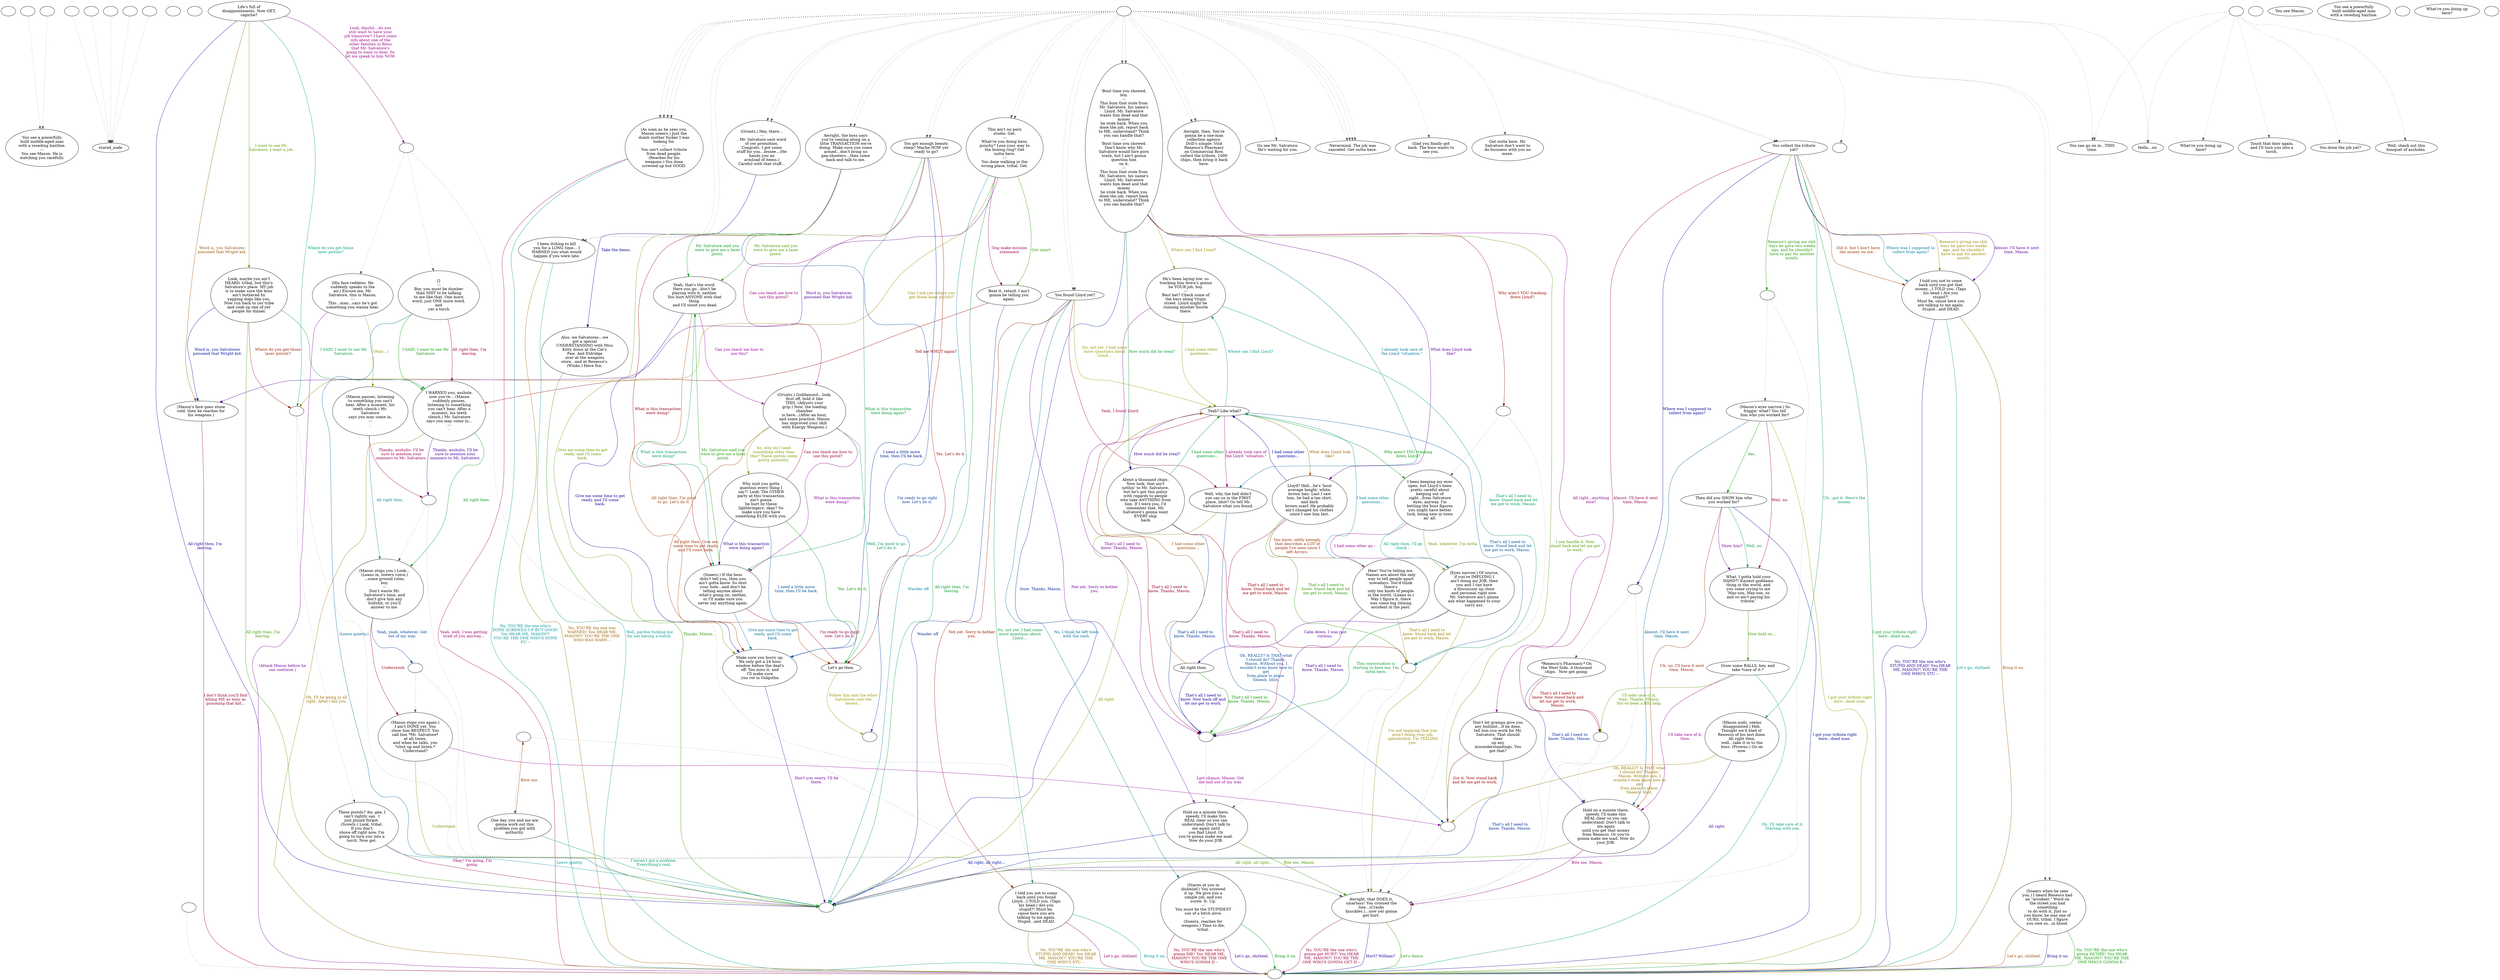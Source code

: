 digraph ncMason {
  "checkPartyMembersNearDoor" [style=filled       fillcolor="#FFFFFF"       color="#000000"]
  "checkPartyMembersNearDoor" [label=""]
  "ChooseFromList" [style=filled       fillcolor="#FFFFFF"       color="#000000"]
  "ChooseFromList" [label="You see a powerfully\nbuilt middle-aged man\nwith a receding hairline.\n---\nYou see Mason. He is\nwatching you carefully."]
  "CLICK_PREV" [style=filled       fillcolor="#FFFFFF"       color="#000000"]
  "CLICK_PREV" -> "ChooseFromList" [style=dotted color="#555555"]
  "CLICK_PREV" [label=""]
  "CLICK_0" [style=filled       fillcolor="#FFFFFF"       color="#000000"]
  "CLICK_0" -> "stored_node" [style=dotted color="#555555"]
  "CLICK_0" [label=""]
  "CLICK_1" [style=filled       fillcolor="#FFFFFF"       color="#000000"]
  "CLICK_1" -> "stored_node" [style=dotted color="#555555"]
  "CLICK_1" [label=""]
  "CLICK_2" [style=filled       fillcolor="#FFFFFF"       color="#000000"]
  "CLICK_2" -> "stored_node" [style=dotted color="#555555"]
  "CLICK_2" [label=""]
  "CLICK_3" [style=filled       fillcolor="#FFFFFF"       color="#000000"]
  "CLICK_3" -> "stored_node" [style=dotted color="#555555"]
  "CLICK_3" [label=""]
  "CLICK_4" [style=filled       fillcolor="#FFFFFF"       color="#000000"]
  "CLICK_4" -> "stored_node" [style=dotted color="#555555"]
  "CLICK_4" [label=""]
  "CLICK_MORE" [style=filled       fillcolor="#FFFFFF"       color="#000000"]
  "CLICK_MORE" -> "ChooseFromList" [style=dotted color="#555555"]
  "CLICK_MORE" [label=""]
  "start" [style=filled       fillcolor="#FFFFFF"       color="#000000"]
  "start" [label=""]
  "critter_p_proc" [style=filled       fillcolor="#FFFFFF"       color="#000000"]
  "critter_p_proc" [label=""]
  "pickup_p_proc" [style=filled       fillcolor="#FFFFFF"       color="#000000"]
  "pickup_p_proc" -> "Node998" [style=dotted color="#555555"]
  "pickup_p_proc" [label=""]
  "talk_p_proc" [style=filled       fillcolor="#FFFFFF"       color="#000000"]
  "talk_p_proc" -> "Node060" [style=dotted color="#555555"]
  "talk_p_proc" -> "Node055" [style=dotted color="#555555"]
  "talk_p_proc" -> "Node053" [style=dotted color="#555555"]
  "talk_p_proc" -> "Node053" [style=dotted color="#555555"]
  "talk_p_proc" -> "Node017" [style=dotted color="#555555"]
  "talk_p_proc" -> "Node017" [style=dotted color="#555555"]
  "talk_p_proc" -> "Node026" [style=dotted color="#555555"]
  "talk_p_proc" -> "Node026" [style=dotted color="#555555"]
  "talk_p_proc" -> "Node032" [style=dotted color="#555555"]
  "talk_p_proc" -> "Node061" [style=dotted color="#555555"]
  "talk_p_proc" -> "Node061" [style=dotted color="#555555"]
  "talk_p_proc" -> "Node033" [style=dotted color="#555555"]
  "talk_p_proc" -> "Node033" [style=dotted color="#555555"]
  "talk_p_proc" -> "Node041" [style=dotted color="#555555"]
  "talk_p_proc" -> "Node041" [style=dotted color="#555555"]
  "talk_p_proc" -> "Node041" [style=dotted color="#555555"]
  "talk_p_proc" -> "Node041" [style=dotted color="#555555"]
  "talk_p_proc" -> "Node034" [style=dotted color="#555555"]
  "talk_p_proc" -> "Node034" [style=dotted color="#555555"]
  "talk_p_proc" -> "Node063" [style=dotted color="#555555"]
  "talk_p_proc" -> "Node063" [style=dotted color="#555555"]
  "talk_p_proc" -> "Node044" [style=dotted color="#555555"]
  "talk_p_proc" -> "Node044" [style=dotted color="#555555"]
  "talk_p_proc" -> "Node064" [style=dotted color="#555555"]
  "talk_p_proc" -> "Node063" [style=dotted color="#555555"]
  "talk_p_proc" -> "Node063" [style=dotted color="#555555"]
  "talk_p_proc" -> "Node049" [style=dotted color="#555555"]
  "talk_p_proc" -> "Node049" [style=dotted color="#555555"]
  "talk_p_proc" -> "Node050" [style=dotted color="#555555"]
  "talk_p_proc" -> "Node050" [style=dotted color="#555555"]
  "talk_p_proc" -> "Node043" [style=dotted color="#555555"]
  "talk_p_proc" -> "Node004" [style=dotted color="#555555"]
  "talk_p_proc" -> "Node005" [style=dotted color="#555555"]
  "talk_p_proc" -> "Node005" [style=dotted color="#555555"]
  "talk_p_proc" [label=""]
  "destroy_p_proc" [style=filled       fillcolor="#FFFFFF"       color="#000000"]
  "destroy_p_proc" [label=""]
  "look_at_p_proc" [style=filled       fillcolor="#FFFFFF"       color="#000000"]
  "look_at_p_proc" [label="You see Mason."]
  "description_p_proc" [style=filled       fillcolor="#FFFFFF"       color="#000000"]
  "description_p_proc" [label="You see a powerfully\nbuilt middle-aged man\nwith a receding hairline."]
  "use_skill_on_p_proc" [style=filled       fillcolor="#FFFFFF"       color="#000000"]
  "use_skill_on_p_proc" [label=""]
  "damage_p_proc" [style=filled       fillcolor="#FFFFFF"       color="#000000"]
  "damage_p_proc" [label="What're you doing up\nhere?"]
  "map_enter_p_proc" [style=filled       fillcolor="#FFFFFF"       color="#000000"]
  "map_enter_p_proc" [label=""]
  "timed_event_p_proc" [style=filled       fillcolor="#FFFFFF"       color="#000000"]
  "timed_event_p_proc" -> "Node003" [style=dotted color="#555555"]
  "timed_event_p_proc" -> "Node004" [style=dotted color="#555555"]
  "timed_event_p_proc" -> "Node055" [style=dotted color="#555555"]
  "timed_event_p_proc" -> "Node031" [style=dotted color="#555555"]
  "timed_event_p_proc" -> "Node002" [style=dotted color="#555555"]
  "timed_event_p_proc" -> "Node001" [style=dotted color="#555555"]
  "timed_event_p_proc" [label=""]
  "Node998" [style=filled       fillcolor="#FFFFFF"       color="#000000"]
  "Node998" [label=""]
  "Node999" [style=filled       fillcolor="#FFFFFF"       color="#000000"]
  "Node999" [label=""]
  "Node001" [style=filled       fillcolor="#FFFFFF"       color="#000000"]
  "Node001" [label="What're you doing up\nhere?"]
  "Node002" [style=filled       fillcolor="#FFFFFF"       color="#000000"]
  "Node002" [label="Well, check out this\nbouquet of assholes."]
  "Node003" [style=filled       fillcolor="#FFFFFF"       color="#000000"]
  "Node003" [label="Touch that door again,\nand I'll turn you into a\ntorch."]
  "Node004" [style=filled       fillcolor="#FFFFFF"       color="#000000"]
  "Node004" [label="You can go on in…THIS\ntime."]
  "Node005" [style=filled       fillcolor="#FFFFFF"       color="#000000"]
  "Node005" [label="This ain't no porn\nstudio. Get.\n---\nWhat're you doing here,\npunchy? Lose your way to\nthe boxing ring? Get\noutta here.\n---\nYou done walking in the\nwrong place, tribal. Get."]
  "Node005" -> "Node006" [label="Get smart" color="#289900" fontcolor="#289900"]
  "Node005" -> "Node006" [label="Oog make mission\nstatement" color="#990055" fontcolor="#990055"]
  "Node005" -> "Node999" [label="Wander off" color="#008199" fontcolor="#008199"]
  "Node005" -> "Node990" [label="Can I ask you where you\nget those laser pistols?" color="#998400" fontcolor="#998400"]
  "Node005" -> "Node062" [label="Word is, you Salvatores\npoisoned that Wright kid." color="#570099" fontcolor="#570099"]
  "Node005" -> "Node999" [label="All right then, I'm\nleaving." color="#00992B" fontcolor="#00992B"]
  "Node006" [style=filled       fillcolor="#FFFFFF"       color="#000000"]
  "Node006" [label="Beat it, retard. I ain't\ngonna be telling you\nagain."]
  "Node006" -> "Node012" [label="Tell me WHUT again?" color="#990002" fontcolor="#990002"]
  "Node006" -> "Node999" [label="Wander off" color="#002E99" fontcolor="#002E99"]
  "Node007" [style=filled       fillcolor="#FFFFFF"       color="#000000"]
  "Node007" [label="Life's full of\ndisappointments. Now GET,\ncapiche?"]
  "Node007" -> "Node010" [label="I want to see Mr.\nSalvatore. I want a job." color="#5B9900" fontcolor="#5B9900"]
  "Node007" -> "Node989" [label="Look, dipshit…do you\nstill want to have your\njob tomorrow? I have some\ninfo about one of the\nother families in Reno\nthat Mr. Salvatore's\ngoing to want to hear. So\nlet me speak to him NOW." color="#990088" fontcolor="#990088"]
  "Node007" -> "Node990" [label="Where do you get those\nlaser pistols?" color="#00997E" fontcolor="#00997E"]
  "Node007" -> "Node062" [label="Word is, you Salvatores\npoisoned that Wright kid." color="#995100" fontcolor="#995100"]
  "Node007" -> "Node999" [label="All right then, I'm\nleaving." color="#240099" fontcolor="#240099"]
  "Node008" [style=filled       fillcolor="#FFFFFF"       color="#000000"]
  "Node008" [label="[]\n---\nBoy, you must be dumber\nthan SHIT to be talking\nto me like that. One more\nword, just ONE more word,\nand\n yer a torch."]
  "Node008" -> "Node012" [label="I SAID, I want to see Mr.\nSalvatore." color="#089900" fontcolor="#089900"]
  "Node008" -> "Node012" [label="All right then, I'm\nleaving." color="#990035" fontcolor="#990035"]
  "Node008" -> "Node999" [label="(Leave quietly.)" color="#006299" fontcolor="#006299"]
  "Node009" [style=filled       fillcolor="#FFFFFF"       color="#000000"]
  "Node009" [label="(His face reddens. He\nsuddenly speaks to the\nair.) Excuse me, Mr.\nSalvatore, this is Mason.\n---\nThis…man…says he's got\nsomething you wanna hear."]
  "Node009" -> "Node056" [label="(Wait...)" color="#8E9900" fontcolor="#8E9900"]
  "Node009" -> "Node998" [label="(Attack Mason before he\ncan continue.)" color="#770099" fontcolor="#770099"]
  "Node010" [style=filled       fillcolor="#FFFFFF"       color="#000000"]
  "Node010" [label="Look, maybe you ain't\nHEARD, tribal, but this's\nSalvatore's place. MY job\nis to make sure the boss\nain't bothered by\nyapping dogs like you.\nNow run back to yer tribe\nand cook up one of yer\npeople for dinner."]
  "Node010" -> "Node012" [label="I SAID, I want to see Mr.\nSalvatore." color="#00994A" fontcolor="#00994A"]
  "Node010" -> "Node990" [label="Where do you get those\nlaser pistols?" color="#991E00" fontcolor="#991E00"]
  "Node010" -> "Node062" [label="Word is, you Salvatores\npoisoned that Wright kid." color="#000F99" fontcolor="#000F99"]
  "Node010" -> "Node999" [label="All right then, I'm\nleaving." color="#3C9900" fontcolor="#3C9900"]
  "Node011" [style=filled       fillcolor="#FFFFFF"       color="#000000"]
  "Node011" [label="These pistols? Aw, gee, I\ncan't rightly say.  I\njust plumb forgot.\n(Scowls.) Look, tribal.\nIf you don't\nshove off right now, I'm\ngoing to turn you into a\ntorch. Now get."]
  "Node011" -> "Node999" [label="Okay! I'm going, I'm\ngoing." color="#990068" fontcolor="#990068"]
  "Node011" -> "Node999" [label="Leave quietly." color="#009599" fontcolor="#009599"]
  "Node012" [style=filled       fillcolor="#FFFFFF"       color="#000000"]
  "Node012" [label="I WARNED you, asshole,\nnow you're... (Mason\nsuddenly pauses,\nlistening to something\nyou can't hear. After a\nmoment, his teeth\nclench.) Mr. Salvatore\nsays you may come in...\n---\n."]
  "Node012" -> "Node998" [label="Oh, I'll be going in all\nright. After I kill you." color="#997100" fontcolor="#997100"]
  "Node012" -> "Node980" [label="Thanks, assholio, I'll be\nsure to mention your\nmanners to Mr. Salvatore." color="#440099" fontcolor="#440099"]
  "Node012" -> "Node013" [label="All right then." color="#009917" fontcolor="#009917"]
  "Node013" [style=filled       fillcolor="#FFFFFF"       color="#000000"]
  "Node013" [label="(Mason stops you.) Look…\n(Leans in, lowers voice.)\n...some ground rules,\nboy.\n---\nDon't waste Mr.\nSalvatore's time, and\ndon't give him any\nbullshit, or you'll\nanswer to me."]
  "Node013" -> "Node014" [label="Understood." color="#990015" fontcolor="#990015"]
  "Node013" -> "Node988" [label="Yeah, yeah, whatever. Get\nout of my way." color="#004299" fontcolor="#004299"]
  "Node014" [style=filled       fillcolor="#FFFFFF"       color="#000000"]
  "Node014" [label="(Mason stops you again.)\nI ain't DONE yet. You\nshow him RESPECT. You\ncall him *Mr. Salvatore*\nat all times,\nand when he talks, you\n*shut up and listen.*\nUnderstand?"]
  "Node014" -> "Node999" [label="Understood." color="#6F9900" fontcolor="#6F9900"]
  "Node014" -> "Node978" [label="Last chance, Mason: Get\nthe hell out of my way." color="#970099" fontcolor="#970099"]
  "Node015" [style=filled       fillcolor="#FFFFFF"       color="#000000"]
  "Node015" [label="One day, you and me are\ngonna work out this\nproblem you got with\nauthority."]
  "Node015" -> "Node999" [label="I haven't got a problem.\nEverything's cool." color="#00996A" fontcolor="#00996A"]
  "Node015" -> "Node979" [label="Blow me." color="#993D00" fontcolor="#993D00"]
  "Node016" [style=filled       fillcolor="#FFFFFF"       color="#000000"]
  "Node016" [label="Awright, that DOES it,\nsmartass! You crossed the\nline…(Cracks\nknuckles.)…now yer gonna\nget hurt."]
  "Node016" -> "Node998" [label="Hurt? William?" color="#110099" fontcolor="#110099"]
  "Node016" -> "Node998" [label="Let's dance." color="#1C9900" fontcolor="#1C9900"]
  "Node016" -> "Node998" [label="No, YOU'RE the one who's\ngonna get HURT! You HEAR\nME, MASON?! YOU'RE THE\nONE WHO'S GONNA GET H --" color="#990049" fontcolor="#990049"]
  "Node017" [style=filled       fillcolor="#FFFFFF"       color="#000000"]
  "Node017" [label="'Bout time you showed,\nboy.\n---\nThis bum that stole from\nMr. Salvatore, his name's\nLloyd. Mr. Salvatore\nwants him dead and that\nmoney\nhe stole back. When you\ndone the job, report back\nto ME, understand? Think\nyou can handle that?\n---\n'Bout time you showed.\nDon't know why Mr.\nSalvatore would hire porn\ntrash, but I ain't gonna\nquestion him\n on it. \n---\nThis bum that stole from\nMr. Salvatore, his name's\nLloyd. Mr. Salvatore\nwants him dead and that\nmoney\nhe stole back. When you\ndone the job, report back\nto ME, understand? Think\nyou can handle that?"]
  "Node017" -> "Node030" [label="I already took care of\nthe Lloyd \"situation.\"" color="#007599" fontcolor="#007599"]
  "Node017" -> "Node019" [label="Where can I find Lloyd?" color="#999000" fontcolor="#999000"]
  "Node017" -> "Node020" [label="What does Lloyd look\nlike?" color="#640099" fontcolor="#640099"]
  "Node017" -> "Node022" [label="How much did he steal?" color="#009937" fontcolor="#009937"]
  "Node017" -> "Node987" [label="Why aren't YOU tracking\ndown Lloyd?" color="#990A00" fontcolor="#990A00"]
  "Node017" -> "Node999" [label="Sure. Thanks, Mason." color="#002299" fontcolor="#002299"]
  "Node017" -> "Node978" [label="I can handle it. Now\nstand back and let me get\nto work." color="#4F9900" fontcolor="#4F9900"]
  "Node018" [style=filled       fillcolor="#FFFFFF"       color="#000000"]
  "Node018" [label="Yeah? Like what?"]
  "Node018" -> "Node030" [label="I already took care of\nthe Lloyd \"situation.\"" color="#99007C" fontcolor="#99007C"]
  "Node018" -> "Node019" [label="Where can I find Lloyd?" color="#00998A" fontcolor="#00998A"]
  "Node018" -> "Node020" [label="What does Lloyd look\nlike?" color="#995D00" fontcolor="#995D00"]
  "Node018" -> "Node022" [label="How much did he steal?" color="#300099" fontcolor="#300099"]
  "Node018" -> "Node023" [label="Why aren't YOU tracking\ndown Lloyd?" color="#009904" fontcolor="#009904"]
  "Node018" -> "Node986" [label="That's all I need to\nknow. Thanks, Mason." color="#990029" fontcolor="#990029"]
  "Node018" -> "Node985" [label="That's all I need to\nknow. Stand back and let\nme get to work, Mason." color="#005699" fontcolor="#005699"]
  "Node019" [style=filled       fillcolor="#FFFFFF"       color="#000000"]
  "Node019" [label="He's been laying low, so\ntracking him down's gonna\nbe YOUR job, boy.\n---\nBest bet? Check some of\nthe bars along Virgin\nstreet. Lloyd might be\nrunning another hustle\nthere."]
  "Node019" -> "Node018" [label="I had some other\nquestions…" color="#829900" fontcolor="#829900"]
  "Node019" -> "Node986" [label="That's all I need to\nknow. Thanks, Mason." color="#830099" fontcolor="#830099"]
  "Node019" -> "Node985" [label="That's all I need to\nknow. Stand back and let\nme get to work, Mason." color="#009956" fontcolor="#009956"]
  "Node020" [style=filled       fillcolor="#FFFFFF"       color="#000000"]
  "Node020" [label="Lloyd? Hell…he's 'bout\naverage height, white,\nbrown hair. Last I saw\nhim, he had a tan shirt,\nand dark\nbrown scarf. He probably\nain't changed his clothes\nsince I saw him last."]
  "Node020" -> "Node021" [label="You know, oddly enough,\nthat describes a LOT of\npeople I've seen since I\nleft Arroyo." color="#992A00" fontcolor="#992A00"]
  "Node020" -> "Node018" [label="I had some other\nquestions…" color="#000399" fontcolor="#000399"]
  "Node020" -> "Node985" [label="That's all I need to\nknow. Stand back and let\nme get to work, Mason." color="#2F9900" fontcolor="#2F9900"]
  "Node020" -> "Node986" [label="That's all I need to\nknow. Thanks, Mason." color="#99005C" fontcolor="#99005C"]
  "Node021" [style=filled       fillcolor="#FFFFFF"       color="#000000"]
  "Node021" [label="Haw! You're telling me.\nNames are about the only\nway to tell people apart\nnowadays. You'd think\nthere's\nonly ten kinds of people\nin the world. (Leans in.)\nWay I figure it, there\nwas some big cloning\naccident in the past."]
  "Node021" -> "Node018" [label="I had some other\nquestions…" color="#008999" fontcolor="#008999"]
  "Node021" -> "Node985" [label="That's all I need to\nknow. Stand back and let\nme get to work, Mason." color="#997D00" fontcolor="#997D00"]
  "Node021" -> "Node986" [label="That's all I need to\nknow. Thanks, Mason." color="#500099" fontcolor="#500099"]
  "Node022" [style=filled       fillcolor="#FFFFFF"       color="#000000"]
  "Node022" [label="About a thousand chips.\nNow look, that ain't\nnothin' to Mr. Salvatore,\nbut he's got this policy\nwith regards to people\nwho take ANYTHING from\nhim. If I were you, I'd\nremember that. Mr.\nSalvatore's gonna want\nEVERY chip\n back."]
  "Node022" -> "Node018" [label="I had some other\nquestions…" color="#009923" fontcolor="#009923"]
  "Node022" -> "Node985" [label="That's all I need to\nknow. Stand back and let\nme get to work, Mason." color="#990009" fontcolor="#990009"]
  "Node022" -> "Node986" [label="That's all I need to\nknow. Thanks, Mason." color="#003699" fontcolor="#003699"]
  "Node023" [style=filled       fillcolor="#FFFFFF"       color="#000000"]
  "Node023" [label="I been keeping my eyes\nopen, but Lloyd's been\npretty careful about\nkeeping out of\nsight...from Salvatore\neyes, anyway. I'm\nbetting the boss figures\nyou might have better\nluck, being new in town\nan' all."]
  "Node023" -> "Node057" [label="Yeah, whatever. I'm outta\n--" color="#639900" fontcolor="#639900"]
  "Node023" -> "Node057" [label="I had some other qu --" color="#99008F" fontcolor="#99008F"]
  "Node023" -> "Node057" [label="All right then, I'll go\ncheck --" color="#009976" fontcolor="#009976"]
  "Node024" [style=filled       fillcolor="#FFFFFF"       color="#000000"]
  "Node024" [label="All right then."]
  "Node024" -> "Node018" [label="I had some other\nquestions…" color="#994900" fontcolor="#994900"]
  "Node024" -> "Node986" [label="That's all I need to\nknow. Now back off and\nlet me get to work." color="#1D0099" fontcolor="#1D0099"]
  "Node024" -> "Node986" [label="That's all I need to\nknow. Thanks, Mason." color="#109900" fontcolor="#109900"]
  "Node026" [style=filled       fillcolor="#FFFFFF"       color="#000000"]
  "Node026" [label="You found Lloyd yet?"]
  "Node026" -> "Node030" [label="Yeah, I found Lloyd." color="#99003C" fontcolor="#99003C"]
  "Node026" -> "Node029" [label="No, I think he left town\nwith the cash." color="#006999" fontcolor="#006999"]
  "Node026" -> "Node018" [label="No, not yet. I had some\nmore questions about\nLloyd…" color="#969900" fontcolor="#969900"]
  "Node026" -> "Node027" [label="Not yet. Sorry to bother\nyou." color="#700099" fontcolor="#700099"]
  "Node026" -> "Node028" [label="No, not yet. I had some\nmore questions about\nLloyd…" color="#009943" fontcolor="#009943"]
  "Node026" -> "Node028" [label="Not yet. Sorry to bother\nyou." color="#991600" fontcolor="#991600"]
  "Node027" [style=filled       fillcolor="#FFFFFF"       color="#000000"]
  "Node027" [label="Hold on a minute there,\nspeedy. I'll make this\nREAL clear so you can\nunderstand: Don't talk to\nme again until\nyou find Lloyd. Or\nyou're gonna make me mad.\nNow do your JOB."]
  "Node027" -> "Node999" [label="All right, all right…" color="#001699" fontcolor="#001699"]
  "Node027" -> "Node016" [label="Bite me, Mason." color="#439900" fontcolor="#439900"]
  "Node028" [style=filled       fillcolor="#FFFFFF"       color="#000000"]
  "Node028" [label="I told you not to come\nback until you found\nLloyd…I TOLD you. (Taps\nhis head.) Are you\nstupid?! Must be,\ncause here you are\ntalking to me again.\nStupid…and DEAD."]
  "Node028" -> "Node998" [label="Let's go, shitheel." color="#990070" fontcolor="#990070"]
  "Node028" -> "Node998" [label="Bring it on." color="#009996" fontcolor="#009996"]
  "Node028" -> "Node998" [label="No, YOU'RE the one who's\nSTUPID AND DEAD! You HEAR\nME, MASON?! YOU'RE THE\nONE WHO'S STU --" color="#996900" fontcolor="#996900"]
  "Node029" [style=filled       fillcolor="#FFFFFF"       color="#000000"]
  "Node029" [label="(Stares at you in\ndisbelief.) You screwed\nit up. We give you a\nsimple job, and you\nscrew. It. Up.\n---\nYou must be the STUPIDEST\nson of a bitch alive.\n---\n(Sneers, reaches for\nweapons.) Time to die,\ntribal."]
  "Node029" -> "Node998" [label="Let's go, shitheel." color="#3C0099" fontcolor="#3C0099"]
  "Node029" -> "Node998" [label="Bring it on." color="#009910" fontcolor="#009910"]
  "Node029" -> "Node998" [label="No, YOU'RE the one who's\ngonna DIE! You HEAR ME,\nMASON?! YOU'RE THE ONE\nWHO'S GONNA D --" color="#99001D" fontcolor="#99001D"]
  "Node030" [style=filled       fillcolor="#FFFFFF"       color="#000000"]
  "Node030" [label="Well, why the hell didn't\nyou say so in the FIRST\nplace, idiot? Go tell Mr.\nSalvatore what you found."]
  "Node030" -> "Node978" [label="Oh, REALLY? Is THAT what\nI should do? Thanks,\nMason. Without you, I\nwouldn't even know how to\nget\nfrom place to place.\nSheesh. Idiot." color="#004999" fontcolor="#004999"]
  "Node030" -> "Node999" [label="All right." color="#769900" fontcolor="#769900"]
  "Node031" [style=filled       fillcolor="#FFFFFF"       color="#000000"]
  "Node031" [label="You done the job yet?"]
  "Node032" [style=filled       fillcolor="#FFFFFF"       color="#000000"]
  "Node032" [label="Go see Mr. Salvatore.\nHe's waiting for you."]
  "Node033" [style=filled       fillcolor="#FFFFFF"       color="#000000"]
  "Node033" [label="Awright, then. You're\ngonna be a one-man\ncollection agency.\nDrill's simple: Visit\nRenesco's Pharmacy\non Commercial Row,\ncollect the tribute, 1000\nchips, then bring it back\nhere."]
  "Node033" -> "Node058" [label="All right...anything\nelse?" color="#8F0099" fontcolor="#8F0099"]
  "Node034" [style=filled       fillcolor="#FFFFFF"       color="#000000"]
  "Node034" [label="You collect the tribute\nyet?"]
  "Node034" -> "Node042" [label="Uh...got it. Here's the\nmoney." color="#009963" fontcolor="#009963"]
  "Node034" -> "Node037" [label="Did it, but I don't have\nthe money on me…" color="#993600" fontcolor="#993600"]
  "Node034" -> "Node984" [label="Where was I supposed to\ncollect from again?" color="#090099" fontcolor="#090099"]
  "Node034" -> "Node983" [label="Renesco's giving me shit.\nSays he gave two weeks\nago, and he shouldn't\nhave to pay for another\nmonth." color="#239900" fontcolor="#239900"]
  "Node034" -> "Node982" [label="Almost. I'll have it next\ntime, Mason." color="#990050" fontcolor="#990050"]
  "Node034" -> "Node037" [label="Where was I supposed to\ncollect from again?" color="#007D99" fontcolor="#007D99"]
  "Node034" -> "Node037" [label="Renesco's giving me shit.\nSays he gave two weeks\nago, and he shouldn't\nhave to pay for another\nmonth." color="#998900" fontcolor="#998900"]
  "Node034" -> "Node037" [label="Almost. I'll have it next\ntime, Mason." color="#5C0099" fontcolor="#5C0099"]
  "Node034" -> "Node998" [label="I got your tribute right\nhere...dead man." color="#00992F" fontcolor="#00992F"]
  "Node035" [style=filled       fillcolor="#FFFFFF"       color="#000000"]
  "Node035" [label="*Renesco's Pharmacy.* On\nthe West Side. A thousand\nchips.  Now get going."]
  "Node035" -> "Node982" [label="That's all I need to\nknow. Now stand back and\nlet me get to work,\nMason." color="#990300" fontcolor="#990300"]
  "Node035" -> "Node036" [label="That's all I need to\nknow. Thanks, Mason." color="#002A99" fontcolor="#002A99"]
  "Node036" [style=filled       fillcolor="#FFFFFF"       color="#000000"]
  "Node036" [label="Hold on a minute there,\nspeedy. I'll make this\nREAL clear so you can\nunderstand: Don't talk to\nme again\nuntil you get that money\nfrom Renesco. Or you're\ngonna make me mad. Now do\nyour JOB."]
  "Node036" -> "Node999" [label="All right, all right…" color="#579900" fontcolor="#579900"]
  "Node036" -> "Node016" [label="Bite me, Mason." color="#990083" fontcolor="#990083"]
  "Node037" [style=filled       fillcolor="#FFFFFF"       color="#000000"]
  "Node037" [label="I told you not to come\nback until you got that\nmoney…I TOLD you. (Taps\nhis head.) Are you\nstupid?!\nMust be, cause here you\nare talking to me again.\nStupid…and DEAD."]
  "Node037" -> "Node998" [label="Let's go, shitheel." color="#009982" fontcolor="#009982"]
  "Node037" -> "Node998" [label="Bring it on." color="#995600" fontcolor="#995600"]
  "Node037" -> "Node998" [label="No, YOU'RE the one who's\nSTUPID AND DEAD! You HEAR\nME, MASON?! YOU'RE THE\nONE WHO'S STU --" color="#290099" fontcolor="#290099"]
  "Node038" [style=filled       fillcolor="#FFFFFF"       color="#000000"]
  "Node038" [label="(Mason's eyes narrow.) So\nfriggin' what? You tell\nhim who you worked for?"]
  "Node038" -> "Node039" [label="Yes." color="#049900" fontcolor="#049900"]
  "Node038" -> "Node040" [label="Well, no." color="#990030" fontcolor="#990030"]
  "Node038" -> "Node036" [label="Almost. I'll have it next\ntime, Mason." color="#005D99" fontcolor="#005D99"]
  "Node038" -> "Node998" [label="I got your tribute right\nhere...dead man." color="#8A9900" fontcolor="#8A9900"]
  "Node039" [style=filled       fillcolor="#FFFFFF"       color="#000000"]
  "Node039" [label="Then did you SHOW him who\nyou worked for?"]
  "Node039" -> "Node040" [label="Show him?" color="#7C0099" fontcolor="#7C0099"]
  "Node039" -> "Node040" [label="Well, no." color="#00994F" fontcolor="#00994F"]
  "Node039" -> "Node036" [label="Uh, no. I'll have it next\ntime, Mason." color="#992200" fontcolor="#992200"]
  "Node039" -> "Node998" [label="I got your tribute right\nhere...dead man." color="#000A99" fontcolor="#000A99"]
  "Node040" [style=filled       fillcolor="#FFFFFF"       color="#000000"]
  "Node040" [label="What, I gotta hold your\nHAND?! Easiest goddamn\nthing in the world, and\nyou come crying to me\n'May-son, May-son, so\nand so ain't paying his\ntribute.'"]
  "Node040" -> "Node059" [label="Now hold on..." color="#379900" fontcolor="#379900"]
  "Node041" [style=filled       fillcolor="#FFFFFF"       color="#000000"]
  "Node041" [label="(As soon as he sees you,\nMason sneers.) Just the\ndumb mother fucker I was\nlooking for.\n---\nYou can't collect tribute\nfrom dead people.\n(Reaches for his\nweapons.) You done\nscrewed up but GOOD."]
  "Node041" -> "Node998" [label="Yeah, well, I was getting\ntired of you anyway..." color="#990064" fontcolor="#990064"]
  "Node041" -> "Node998" [label="No, YOU'RE the one who's\nDONE SCREWED UP BUT GOOD!\nYou HEAR ME, MASON?!\nYOU'RE THE ONE WHO'S DONE\nFU --" color="#009099" fontcolor="#009099"]
  "Node042" [style=filled       fillcolor="#FFFFFF"       color="#000000"]
  "Node042" [label="(Mason nods, seems\ndisappointed.) Heh.\nThought we'd bled ol'\nRenesco of his last dime.\nAll right then,\nwell…take it in to the\nboss. (Frowns.) Go on\nnow."]
  "Node042" -> "Node978" [label="Oh, REALLY? Is THAT what\nI should do? Thanks,\nMason. Without you, I\nwouldn't even know how to\nget\nfrom place to place.\nSheesh. Idiot." color="#997500" fontcolor="#997500"]
  "Node042" -> "Node999" [label="All right." color="#490099" fontcolor="#490099"]
  "Node043" [style=filled       fillcolor="#FFFFFF"       color="#000000"]
  "Node043" [label="Get outta here. Mr.\nSalvatore don't want to\ndo business with you no\nmore."]
  "Node044" [style=filled       fillcolor="#FFFFFF"       color="#000000"]
  "Node044" [label="Awright, the boss says\nyou're coming along on a\nlittle TRANSACTION we're\ndoing. Make sure you come\narmed…don't bring no\npea-shooters…then come\nback and talk to me."]
  "Node044" -> "Node045" [label="Mr. Salvatore said you\nwere to give me a laser\npistol." color="#00991C" fontcolor="#00991C"]
  "Node044" -> "Node046" [label="What is this transaction\nwere doing?" color="#990011" fontcolor="#990011"]
  "Node044" -> "Node981" [label="I'm ready to go right\nnow. Let's do it." color="#003D99" fontcolor="#003D99"]
  "Node044" -> "Node048" [label="Give me some time to get\nready, and I'll come\nback." color="#6A9900" fontcolor="#6A9900"]
  "Node045" [style=filled       fillcolor="#FFFFFF"       color="#000000"]
  "Node045" [label="Yeah, that's the word.\nHere you go…don't be\nplaying with it, neither.\nYou hurt ANYONE with that\nthing,\n and I'll shoot you dead."]
  "Node045" -> "Node052" [label="Can you teach me how to\nuse this?" color="#990097" fontcolor="#990097"]
  "Node045" -> "Node046" [label="What is this transaction\nwere doing?" color="#00996F" fontcolor="#00996F"]
  "Node045" -> "Node047" [label="All right then, I'm good\nto go. Let's do it." color="#994200" fontcolor="#994200"]
  "Node045" -> "Node048" [label="Give me some time to get\nready, and I'll come\nback." color="#150099" fontcolor="#150099"]
  "Node046" [style=filled       fillcolor="#FFFFFF"       color="#000000"]
  "Node046" [label="(Sneers.) If the boss\ndidn't tell you, then you\nain't gotta know. So shut\nyour hole…and don't be\ntelling anyone about\nwhat's going on, neither,\nor I'll make sure you\nnever say anything again."]
  "Node046" -> "Node045" [label="Mr. Salvatore said you\nwere to give me a laser\npistol." color="#179900" fontcolor="#179900"]
  "Node046" -> "Node047" [label="I'm ready to go right\nnow. Let's do it." color="#990044" fontcolor="#990044"]
  "Node046" -> "Node048" [label="Give me some time to get\nready, and I'll come\nback." color="#007199" fontcolor="#007199"]
  "Node047" [style=filled       fillcolor="#FFFFFF"       color="#000000"]
  "Node047" [label="Let's go then."]
  "Node047" -> "Node981" [label="Follow him and the other\nSalvatores into the\ndesert..." color="#999500" fontcolor="#999500"]
  "Node048" [style=filled       fillcolor="#FFFFFF"       color="#000000"]
  "Node048" [label="Make sure you hurry up.\nWe only got a 24 hour\nwindow before the deal's\noff. You miss it, and\nI'll make sure\n you rot in Golgotha."]
  "Node048" -> "Node999" [label="Don't you worry. I'll be\nthere." color="#680099" fontcolor="#680099"]
  "Node049" [style=filled       fillcolor="#FFFFFF"       color="#000000"]
  "Node049" [label="You got enough beauty\nsleep? Maybe NOW yer\nready to go?"]
  "Node049" -> "Node046" [label="What is this transaction\nwere doing again?" color="#00993B" fontcolor="#00993B"]
  "Node049" -> "Node047" [label="Yes. Let's do it." color="#990F00" fontcolor="#990F00"]
  "Node049" -> "Node048" [label="I need a little more\ntime, then I'll be back." color="#001E99" fontcolor="#001E99"]
  "Node049" -> "Node045" [label="Mr. Salvatore said you\nwere to give me a laser\npistol." color="#4A9900" fontcolor="#4A9900"]
  "Node049" -> "Node052" [label="Can you teach me how to\nuse this pistol?" color="#990077" fontcolor="#990077"]
  "Node050" [style=filled       fillcolor="#FFFFFF"       color="#000000"]
  "Node050" [label="I been itching to kill\nyou for a LONG time… I\nWARNED you what would\nhappen if you were late."]
  "Node050" -> "Node998" [label="Well, pardon fucking me\nfor not having a watch." color="#00998E" fontcolor="#00998E"]
  "Node050" -> "Node998" [label="No, YOU'RE the one was\nWARNED! You HEAR ME,\nMASON?! YOU'RE THE ONE\nWHO WAS WARN --" color="#996200" fontcolor="#996200"]
  "Node051" [style=filled       fillcolor="#FFFFFF"       color="#000000"]
  "Node051" [label="Why izzit you gotta\nquestion every thing I\nsay?! Look: The OTHER\nparty at this transaction\nain't gonna\nbe hurt by these\nlightbringers, okay? So\nmake sure you have\nsomething ELSE with you."]
  "Node051" -> "Node046" [label="What is this transaction\nwere doing again?" color="#350099" fontcolor="#350099"]
  "Node051" -> "Node047" [label="Yes. Let's do it." color="#009908" fontcolor="#009908"]
  "Node051" -> "Node052" [label="Can you teach me how to\nuse this pistol?" color="#990024" fontcolor="#990024"]
  "Node051" -> "Node048" [label="I need a little more\ntime, then I'll be back." color="#005199" fontcolor="#005199"]
  "Node052" [style=filled       fillcolor="#FFFFFF"       color="#000000"]
  "Node052" [label="(Grunts.) Goddammit…look,\nfirst off, hold it like\nTHIS. (Adjusts your\ngrip.) Now, the loading\nchamber\nis here…(After an hour,\nand some practice, Mason\nhas improved your skill\nwith Energy Weapons.)"]
  "Node052" -> "Node051" [label="So, why do I need\nsomething other than\nthis? These pistols seem\npretty powerful." color="#7E9900" fontcolor="#7E9900"]
  "Node052" -> "Node046" [label="What is this transaction\nwere doing?" color="#880099" fontcolor="#880099"]
  "Node052" -> "Node047" [label="Well, I'm good to go.\nLet's do it." color="#00995B" fontcolor="#00995B"]
  "Node052" -> "Node048" [label="All right then. Give me\nsome time to get ready,\nand I'll come back." color="#992E00" fontcolor="#992E00"]
  "Node053" [style=filled       fillcolor="#FFFFFF"       color="#000000"]
  "Node053" [label="(Grunts.) Hey, there…\n---\n. Mr. Salvatore sent word\nof yer promotion.\nCongrats. I got some\nstuff for you…lessee…(He\nhands you an\narmload of items.)\nCareful with that stuff…"]
  "Node053" -> "Node054" [label="Take the items." color="#020099" fontcolor="#020099"]
  "Node054" [style=filled       fillcolor="#FFFFFF"       color="#000000"]
  "Node054" [label="Also, we Salvatores…we\ngot a special\nUNDERSTANDING with Miss\nKitty down at the Cat's\nPaw. And Eldridge\nover at the weapons\nstore…and at Renesco's.\n(Winks.) Have fun."]
  "Node054" -> "Node999" [label="Thanks, Mason." color="#2B9900" fontcolor="#2B9900"]
  "Node055" [style=filled       fillcolor="#FFFFFF"       color="#000000"]
  "Node055" [label="Hello…sir."]
  "Node056" [style=filled       fillcolor="#FFFFFF"       color="#000000"]
  "Node056" [label="(Mason pauses, listening\nto something you can't\nhear. After a moment, his\nteeth clench.) Mr.\nSalvatore\n says you may come in, \n---\n."]
  "Node056" -> "Node980" [label="Thanks, assholio. I'll be\nsure to mention your\nmanners to Mr. Salvatore." color="#990057" fontcolor="#990057"]
  "Node056" -> "Node013" [label="All right then." color="#008499" fontcolor="#008499"]
  "Node057" [style=filled       fillcolor="#FFFFFF"       color="#000000"]
  "Node057" [label="(Eyes narrow.) Of course,\nif you're IMPLYING I\nain't doing my JOB, then\nyou and I can have\na discussion up close\nand personal right now.\nMr. Salvatore ain't gonna\nask what happened to your\nsorry ass."]
  "Node057" -> "Node016" [label="I'm not implying that you\naren't doing your job,\nsplinterdick. I'm TELLING\nyou." color="#998100" fontcolor="#998100"]
  "Node057" -> "Node024" [label="Calm down. I was just\ncurious." color="#550099" fontcolor="#550099"]
  "Node057" -> "Node986" [label="This conversation is\nstarting to bore me. I'm\noutta here." color="#009928" fontcolor="#009928"]
  "Node058" [style=filled       fillcolor="#FFFFFF"       color="#000000"]
  "Node058" [label="Don't let gramps give you\nany bullshit…if he does,\ntell him you work for Mr.\nSalvatore. That should\nclear\nup any\nmisunderstandings. You\ngot that?"]
  "Node058" -> "Node978" [label="Got it. Now stand back\nand let me get to work." color="#990005" fontcolor="#990005"]
  "Node058" -> "Node999" [label="That's all I need to\nknow. Thanks, Mason." color="#003199" fontcolor="#003199"]
  "Node059" [style=filled       fillcolor="#FFFFFF"       color="#000000"]
  "Node059" [label="Grow some BALLS, boy, and\ntake *care of it.*"]
  "Node059" -> "Node982" [label="I'll take care of it,\nthen. Thanks, Mason.\nYou've been a BIG help." color="#5E9900" fontcolor="#5E9900"]
  "Node059" -> "Node036" [label="I'll take care of it,\nthen." color="#99008B" fontcolor="#99008B"]
  "Node059" -> "Node998" [label="Oh, I'll take care of it.\nStarting with you." color="#00997B" fontcolor="#00997B"]
  "Node060" [style=filled       fillcolor="#FFFFFF"       color="#000000"]
  "Node060" [label=""]
  "Node061" [style=filled       fillcolor="#FFFFFF"       color="#000000"]
  "Node061" [label="(Sneers when he sees\nyou.) I heard Renesco had\nan \"accident.\" Word on\nthe street you had\nsomething\nto do with it. Just so\nyou know, he was one of\nOURS, tribal. I figure\nyou owe us...in blood."]
  "Node061" -> "Node998" [label="Let's go, shitheel." color="#994E00" fontcolor="#994E00"]
  "Node061" -> "Node998" [label="Bring it on." color="#210099" fontcolor="#210099"]
  "Node061" -> "Node998" [label="No, YOU'RE the one who's\ngonna RETIRE! You HEAR\nME, MASON?! YOU'RE THE\nONE WHO'S GONNA R --" color="#0B9900" fontcolor="#0B9900"]
  "Node062" [style=filled       fillcolor="#FFFFFF"       color="#000000"]
  "Node062" [label="(Mason's face goes stone\ncold, then he reaches for\nhis weapons.)"]
  "Node062" -> "Node998" [label="I don't think you'll find\nkilling ME as easy as\npoisoning that kid..." color="#990038" fontcolor="#990038"]
  "Node063" [style=filled       fillcolor="#FFFFFF"       color="#000000"]
  "Node063" [label="Nevermind. The job was\ncanceled. Get outta here."]
  "Node064" [style=filled       fillcolor="#FFFFFF"       color="#000000"]
  "Node064" [label="Glad you finally got\nback. The boss wants to\nsee you."]
  "Node990" [style=filled       fillcolor="#FFFFFF"       color="#000000"]
  "Node990" -> "Node016" [style=dotted color="#555555"]
  "Node990" -> "Node011" [style=dotted color="#555555"]
  "Node990" [label=""]
  "Node989" [style=filled       fillcolor="#FFFFFF"       color="#000000"]
  "Node989" -> "Node016" [style=dotted color="#555555"]
  "Node989" -> "Node009" [style=dotted color="#555555"]
  "Node989" -> "Node008" [style=dotted color="#555555"]
  "Node989" [label=""]
  "Node988" [style=filled       fillcolor="#FFFFFF"       color="#000000"]
  "Node988" -> "Node016" [style=dotted color="#555555"]
  "Node988" -> "Node014" [style=dotted color="#555555"]
  "Node988" [label=""]
  "Node987" [style=filled       fillcolor="#FFFFFF"       color="#000000"]
  "Node987" -> "Node016" [style=dotted color="#555555"]
  "Node987" -> "Node023" [style=dotted color="#555555"]
  "Node987" [label=""]
  "Node986" [style=filled       fillcolor="#FFFFFF"       color="#000000"]
  "Node986" -> "Node027" [style=dotted color="#555555"]
  "Node986" [label=""]
  "Node985" [style=filled       fillcolor="#FFFFFF"       color="#000000"]
  "Node985" -> "Node016" [style=dotted color="#555555"]
  "Node985" -> "Node027" [style=dotted color="#555555"]
  "Node985" [label=""]
  "Node984" [style=filled       fillcolor="#FFFFFF"       color="#000000"]
  "Node984" -> "Node016" [style=dotted color="#555555"]
  "Node984" -> "Node035" [style=dotted color="#555555"]
  "Node984" [label=""]
  "Node983" [style=filled       fillcolor="#FFFFFF"       color="#000000"]
  "Node983" -> "Node016" [style=dotted color="#555555"]
  "Node983" -> "Node038" [style=dotted color="#555555"]
  "Node983" [label=""]
  "Node982" [style=filled       fillcolor="#FFFFFF"       color="#000000"]
  "Node982" -> "Node016" [style=dotted color="#555555"]
  "Node982" -> "Node036" [style=dotted color="#555555"]
  "Node982" [label=""]
  "Node981" [style=filled       fillcolor="#FFFFFF"       color="#000000"]
  "Node981" [label=""]
  "Node980" [style=filled       fillcolor="#FFFFFF"       color="#000000"]
  "Node980" -> "Node016" [style=dotted color="#555555"]
  "Node980" -> "Node013" [style=dotted color="#555555"]
  "Node980" [label=""]
  "Node979" [style=filled       fillcolor="#FFFFFF"       color="#000000"]
  "Node979" -> "Node016" [style=dotted color="#555555"]
  "Node979" -> "Node015" [style=dotted color="#555555"]
  "Node979" [label=""]
  "Node978" [style=filled       fillcolor="#FFFFFF"       color="#000000"]
  "Node978" -> "Node016" [style=dotted color="#555555"]
  "Node978" [label=""]
}